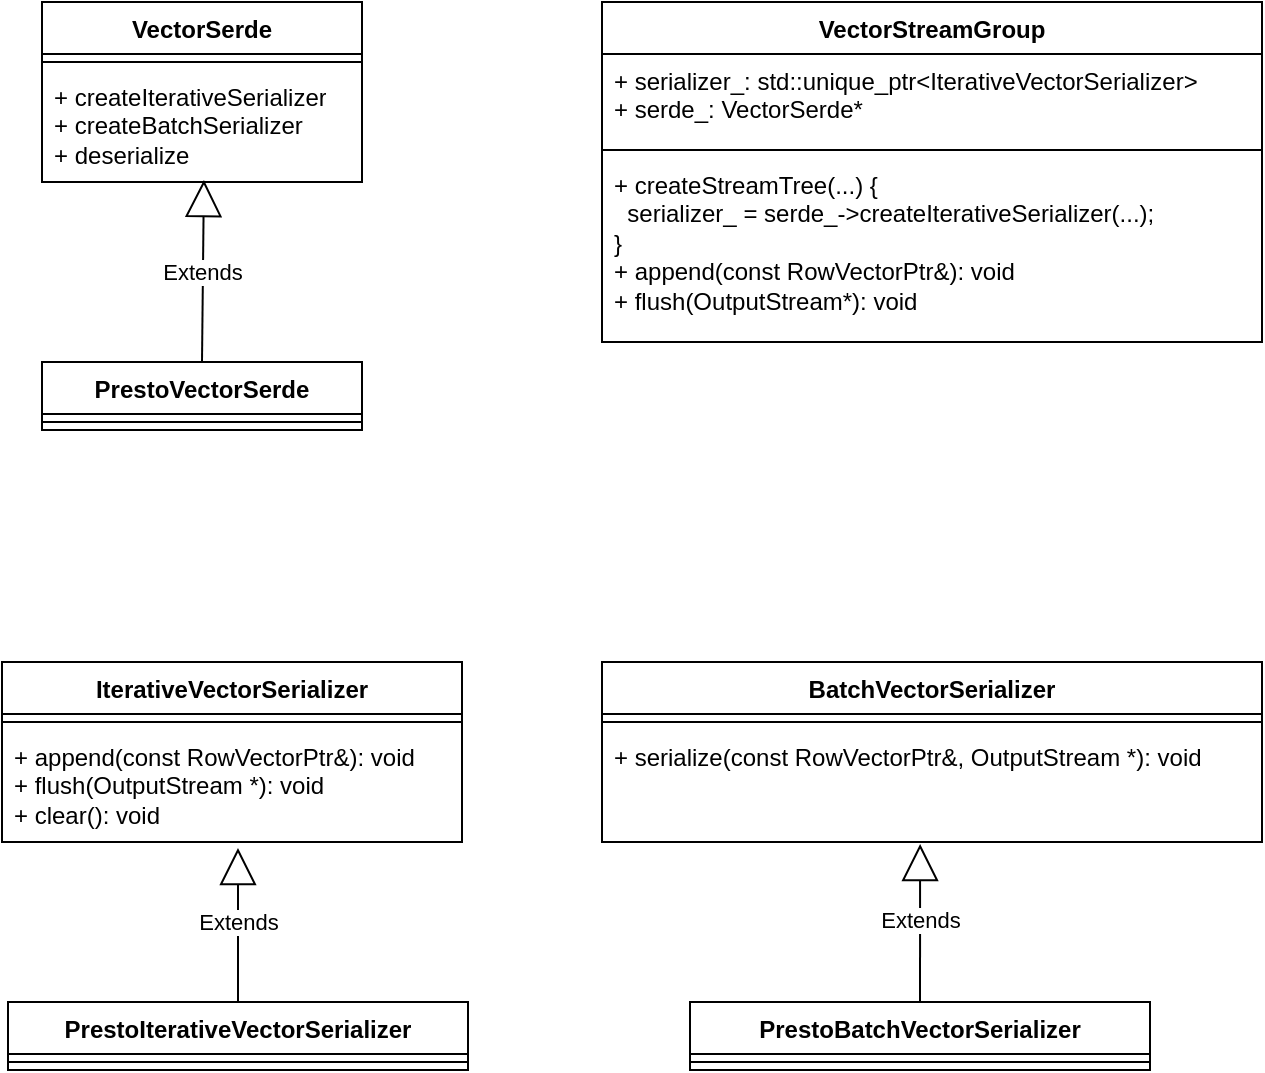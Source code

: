<mxfile version="24.9.3">
  <diagram name="第 1 页" id="f1aQ9Yh1nEY1558Oe-eO">
    <mxGraphModel dx="1290" dy="699" grid="1" gridSize="10" guides="1" tooltips="1" connect="1" arrows="1" fold="1" page="1" pageScale="1" pageWidth="827" pageHeight="1169" math="0" shadow="0">
      <root>
        <mxCell id="0" />
        <mxCell id="1" parent="0" />
        <mxCell id="Tt1erRjtMUPQppJXAZ_j-2" value="VectorSerde" style="swimlane;fontStyle=1;align=center;verticalAlign=top;childLayout=stackLayout;horizontal=1;startSize=26;horizontalStack=0;resizeParent=1;resizeParentMax=0;resizeLast=0;collapsible=1;marginBottom=0;whiteSpace=wrap;html=1;" parent="1" vertex="1">
          <mxGeometry x="240" y="190" width="160" height="90" as="geometry" />
        </mxCell>
        <mxCell id="Tt1erRjtMUPQppJXAZ_j-4" value="" style="line;strokeWidth=1;fillColor=none;align=left;verticalAlign=middle;spacingTop=-1;spacingLeft=3;spacingRight=3;rotatable=0;labelPosition=right;points=[];portConstraint=eastwest;strokeColor=inherit;" parent="Tt1erRjtMUPQppJXAZ_j-2" vertex="1">
          <mxGeometry y="26" width="160" height="8" as="geometry" />
        </mxCell>
        <mxCell id="Tt1erRjtMUPQppJXAZ_j-5" value="+ createIterativeSerializer&lt;div&gt;+&amp;nbsp;createBatchSerializer&lt;/div&gt;&lt;div&gt;+&amp;nbsp;deserialize&lt;/div&gt;" style="text;strokeColor=none;fillColor=none;align=left;verticalAlign=top;spacingLeft=4;spacingRight=4;overflow=hidden;rotatable=0;points=[[0,0.5],[1,0.5]];portConstraint=eastwest;whiteSpace=wrap;html=1;" parent="Tt1erRjtMUPQppJXAZ_j-2" vertex="1">
          <mxGeometry y="34" width="160" height="56" as="geometry" />
        </mxCell>
        <mxCell id="Tt1erRjtMUPQppJXAZ_j-6" value="PrestoVectorSerde" style="swimlane;fontStyle=1;align=center;verticalAlign=top;childLayout=stackLayout;horizontal=1;startSize=26;horizontalStack=0;resizeParent=1;resizeParentMax=0;resizeLast=0;collapsible=1;marginBottom=0;whiteSpace=wrap;html=1;" parent="1" vertex="1">
          <mxGeometry x="240" y="370" width="160" height="34" as="geometry" />
        </mxCell>
        <mxCell id="Tt1erRjtMUPQppJXAZ_j-7" value="" style="line;strokeWidth=1;fillColor=none;align=left;verticalAlign=middle;spacingTop=-1;spacingLeft=3;spacingRight=3;rotatable=0;labelPosition=right;points=[];portConstraint=eastwest;strokeColor=inherit;" parent="Tt1erRjtMUPQppJXAZ_j-6" vertex="1">
          <mxGeometry y="26" width="160" height="8" as="geometry" />
        </mxCell>
        <mxCell id="Tt1erRjtMUPQppJXAZ_j-9" value="Extends" style="endArrow=block;endSize=16;endFill=0;html=1;rounded=0;entryX=0.506;entryY=0.982;entryDx=0;entryDy=0;entryPerimeter=0;exitX=0.5;exitY=0;exitDx=0;exitDy=0;" parent="1" source="Tt1erRjtMUPQppJXAZ_j-6" target="Tt1erRjtMUPQppJXAZ_j-5" edge="1">
          <mxGeometry width="160" relative="1" as="geometry">
            <mxPoint x="330" y="360" as="sourcePoint" />
            <mxPoint x="490" y="360" as="targetPoint" />
          </mxGeometry>
        </mxCell>
        <mxCell id="Tt1erRjtMUPQppJXAZ_j-10" value="VectorStreamGroup" style="swimlane;fontStyle=1;align=center;verticalAlign=top;childLayout=stackLayout;horizontal=1;startSize=26;horizontalStack=0;resizeParent=1;resizeParentMax=0;resizeLast=0;collapsible=1;marginBottom=0;whiteSpace=wrap;html=1;" parent="1" vertex="1">
          <mxGeometry x="520" y="190" width="330" height="170" as="geometry" />
        </mxCell>
        <mxCell id="Tt1erRjtMUPQppJXAZ_j-11" value="+ serializer_: std::unique_ptr&amp;lt;IterativeVectorSerializer&amp;gt;&lt;div&gt;+&amp;nbsp;serde_:&amp;nbsp;VectorSerde*&lt;/div&gt;" style="text;strokeColor=none;fillColor=none;align=left;verticalAlign=top;spacingLeft=4;spacingRight=4;overflow=hidden;rotatable=0;points=[[0,0.5],[1,0.5]];portConstraint=eastwest;whiteSpace=wrap;html=1;" parent="Tt1erRjtMUPQppJXAZ_j-10" vertex="1">
          <mxGeometry y="26" width="330" height="44" as="geometry" />
        </mxCell>
        <mxCell id="Tt1erRjtMUPQppJXAZ_j-12" value="" style="line;strokeWidth=1;fillColor=none;align=left;verticalAlign=middle;spacingTop=-1;spacingLeft=3;spacingRight=3;rotatable=0;labelPosition=right;points=[];portConstraint=eastwest;strokeColor=inherit;" parent="Tt1erRjtMUPQppJXAZ_j-10" vertex="1">
          <mxGeometry y="70" width="330" height="8" as="geometry" />
        </mxCell>
        <mxCell id="Tt1erRjtMUPQppJXAZ_j-13" value="+&amp;nbsp;createStreamTree(...) {&amp;nbsp;&lt;div&gt;&amp;nbsp;&amp;nbsp;serializer_ = serde_-&amp;gt;createIterativeSerializer(...);&lt;br&gt;&lt;div&gt;}&amp;nbsp;&lt;div&gt;+ append(const RowVectorPtr&amp;amp;): void&lt;div&gt;+ flush(OutputStream*): void&lt;/div&gt;&lt;/div&gt;&lt;/div&gt;&lt;/div&gt;" style="text;strokeColor=none;fillColor=none;align=left;verticalAlign=top;spacingLeft=4;spacingRight=4;overflow=hidden;rotatable=0;points=[[0,0.5],[1,0.5]];portConstraint=eastwest;whiteSpace=wrap;html=1;" parent="Tt1erRjtMUPQppJXAZ_j-10" vertex="1">
          <mxGeometry y="78" width="330" height="92" as="geometry" />
        </mxCell>
        <mxCell id="Tt1erRjtMUPQppJXAZ_j-14" value="IterativeVectorSerializer" style="swimlane;fontStyle=1;align=center;verticalAlign=top;childLayout=stackLayout;horizontal=1;startSize=26;horizontalStack=0;resizeParent=1;resizeParentMax=0;resizeLast=0;collapsible=1;marginBottom=0;whiteSpace=wrap;html=1;" parent="1" vertex="1">
          <mxGeometry x="220" y="520" width="230" height="90" as="geometry" />
        </mxCell>
        <mxCell id="Tt1erRjtMUPQppJXAZ_j-16" value="" style="line;strokeWidth=1;fillColor=none;align=left;verticalAlign=middle;spacingTop=-1;spacingLeft=3;spacingRight=3;rotatable=0;labelPosition=right;points=[];portConstraint=eastwest;strokeColor=inherit;" parent="Tt1erRjtMUPQppJXAZ_j-14" vertex="1">
          <mxGeometry y="26" width="230" height="8" as="geometry" />
        </mxCell>
        <mxCell id="Tt1erRjtMUPQppJXAZ_j-17" value="+ append(const RowVectorPtr&amp;amp;): void&lt;div&gt;+ flush(OutputStream *): void&lt;/div&gt;&lt;div&gt;+ clear(): void&lt;/div&gt;" style="text;strokeColor=none;fillColor=none;align=left;verticalAlign=top;spacingLeft=4;spacingRight=4;overflow=hidden;rotatable=0;points=[[0,0.5],[1,0.5]];portConstraint=eastwest;whiteSpace=wrap;html=1;" parent="Tt1erRjtMUPQppJXAZ_j-14" vertex="1">
          <mxGeometry y="34" width="230" height="56" as="geometry" />
        </mxCell>
        <mxCell id="Tt1erRjtMUPQppJXAZ_j-18" value="BatchVectorSerializer" style="swimlane;fontStyle=1;align=center;verticalAlign=top;childLayout=stackLayout;horizontal=1;startSize=26;horizontalStack=0;resizeParent=1;resizeParentMax=0;resizeLast=0;collapsible=1;marginBottom=0;whiteSpace=wrap;html=1;" parent="1" vertex="1">
          <mxGeometry x="520" y="520" width="330" height="90" as="geometry" />
        </mxCell>
        <mxCell id="Tt1erRjtMUPQppJXAZ_j-19" value="" style="line;strokeWidth=1;fillColor=none;align=left;verticalAlign=middle;spacingTop=-1;spacingLeft=3;spacingRight=3;rotatable=0;labelPosition=right;points=[];portConstraint=eastwest;strokeColor=inherit;" parent="Tt1erRjtMUPQppJXAZ_j-18" vertex="1">
          <mxGeometry y="26" width="330" height="8" as="geometry" />
        </mxCell>
        <mxCell id="Tt1erRjtMUPQppJXAZ_j-20" value="+ serialize(const RowVectorPtr&amp;amp;, OutputStream *): void" style="text;strokeColor=none;fillColor=none;align=left;verticalAlign=top;spacingLeft=4;spacingRight=4;overflow=hidden;rotatable=0;points=[[0,0.5],[1,0.5]];portConstraint=eastwest;whiteSpace=wrap;html=1;" parent="Tt1erRjtMUPQppJXAZ_j-18" vertex="1">
          <mxGeometry y="34" width="330" height="56" as="geometry" />
        </mxCell>
        <mxCell id="-ScI_tnQx1YU-dOOllGS-1" value="PrestoIterativeVectorSerializer" style="swimlane;fontStyle=1;align=center;verticalAlign=top;childLayout=stackLayout;horizontal=1;startSize=26;horizontalStack=0;resizeParent=1;resizeParentMax=0;resizeLast=0;collapsible=1;marginBottom=0;whiteSpace=wrap;html=1;" vertex="1" parent="1">
          <mxGeometry x="223" y="690" width="230" height="34" as="geometry" />
        </mxCell>
        <mxCell id="-ScI_tnQx1YU-dOOllGS-2" value="" style="line;strokeWidth=1;fillColor=none;align=left;verticalAlign=middle;spacingTop=-1;spacingLeft=3;spacingRight=3;rotatable=0;labelPosition=right;points=[];portConstraint=eastwest;strokeColor=inherit;" vertex="1" parent="-ScI_tnQx1YU-dOOllGS-1">
          <mxGeometry y="26" width="230" height="8" as="geometry" />
        </mxCell>
        <mxCell id="-ScI_tnQx1YU-dOOllGS-3" value="PrestoBatchVectorSerializer" style="swimlane;fontStyle=1;align=center;verticalAlign=top;childLayout=stackLayout;horizontal=1;startSize=26;horizontalStack=0;resizeParent=1;resizeParentMax=0;resizeLast=0;collapsible=1;marginBottom=0;whiteSpace=wrap;html=1;" vertex="1" parent="1">
          <mxGeometry x="564" y="690" width="230" height="34" as="geometry" />
        </mxCell>
        <mxCell id="-ScI_tnQx1YU-dOOllGS-4" value="" style="line;strokeWidth=1;fillColor=none;align=left;verticalAlign=middle;spacingTop=-1;spacingLeft=3;spacingRight=3;rotatable=0;labelPosition=right;points=[];portConstraint=eastwest;strokeColor=inherit;" vertex="1" parent="-ScI_tnQx1YU-dOOllGS-3">
          <mxGeometry y="26" width="230" height="8" as="geometry" />
        </mxCell>
        <mxCell id="-ScI_tnQx1YU-dOOllGS-5" value="Extends" style="endArrow=block;endSize=16;endFill=0;html=1;rounded=0;entryX=0.513;entryY=1.054;entryDx=0;entryDy=0;entryPerimeter=0;exitX=0.5;exitY=0;exitDx=0;exitDy=0;" edge="1" parent="1" source="-ScI_tnQx1YU-dOOllGS-1" target="Tt1erRjtMUPQppJXAZ_j-17">
          <mxGeometry x="0.039" width="160" relative="1" as="geometry">
            <mxPoint x="330" y="380" as="sourcePoint" />
            <mxPoint x="331" y="289" as="targetPoint" />
            <mxPoint as="offset" />
          </mxGeometry>
        </mxCell>
        <mxCell id="-ScI_tnQx1YU-dOOllGS-6" value="Extends" style="endArrow=block;endSize=16;endFill=0;html=1;rounded=0;entryX=0.482;entryY=1.018;entryDx=0;entryDy=0;entryPerimeter=0;exitX=0.5;exitY=0;exitDx=0;exitDy=0;" edge="1" parent="1" source="-ScI_tnQx1YU-dOOllGS-3" target="Tt1erRjtMUPQppJXAZ_j-20">
          <mxGeometry x="0.039" width="160" relative="1" as="geometry">
            <mxPoint x="348" y="700" as="sourcePoint" />
            <mxPoint x="348" y="623" as="targetPoint" />
            <mxPoint as="offset" />
          </mxGeometry>
        </mxCell>
      </root>
    </mxGraphModel>
  </diagram>
</mxfile>
